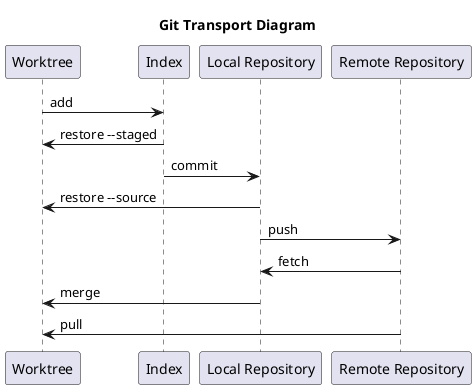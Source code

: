 @startuml
'https://plantuml.com/sequence-diagram

title "Git Transport Diagram"

participant Worktree
participant Index
participant "Local Repository" as Local
participant "Remote Repository" as Remote

Worktree -> Index   : add
Index -> Worktree   : restore --staged
Index -> Local      : commit
Local -> Worktree   : restore --source
Local -> Remote     : push
Remote -> Local     : fetch
Local -> Worktree   : merge
Remote -> Worktree  : pull

@enduml